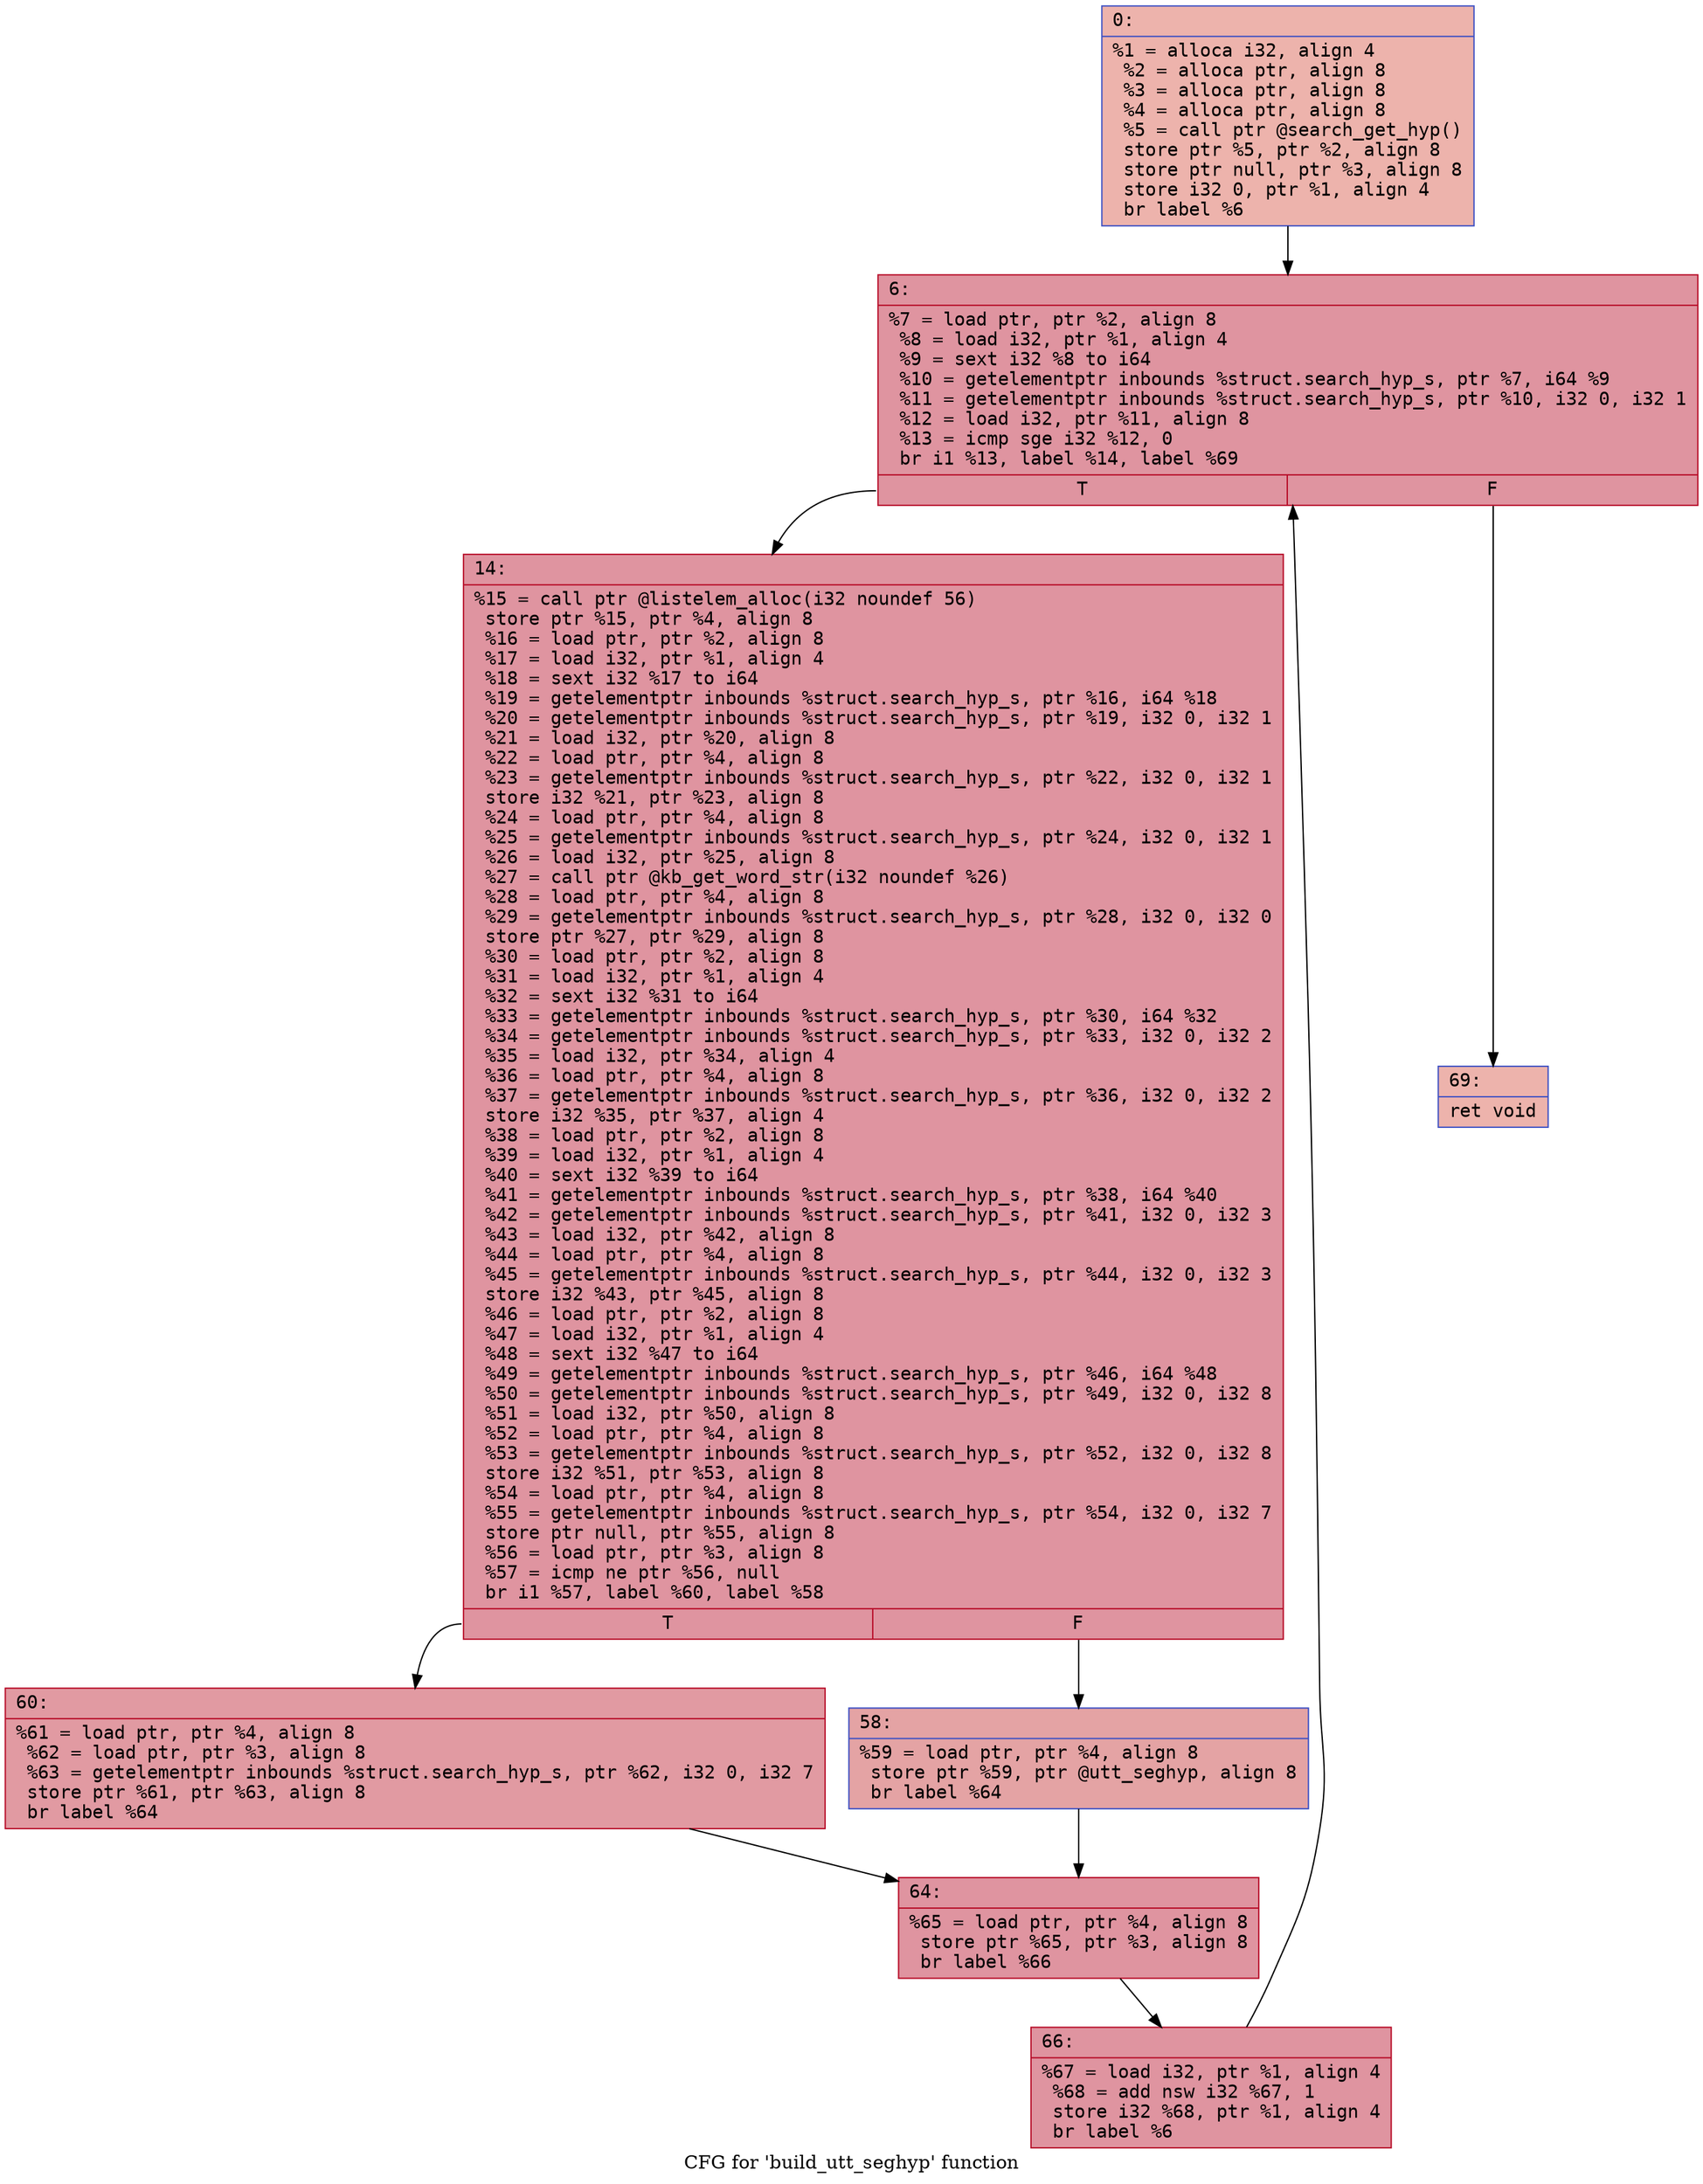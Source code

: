 digraph "CFG for 'build_utt_seghyp' function" {
	label="CFG for 'build_utt_seghyp' function";

	Node0x6000008a0a00 [shape=record,color="#3d50c3ff", style=filled, fillcolor="#d6524470" fontname="Courier",label="{0:\l|  %1 = alloca i32, align 4\l  %2 = alloca ptr, align 8\l  %3 = alloca ptr, align 8\l  %4 = alloca ptr, align 8\l  %5 = call ptr @search_get_hyp()\l  store ptr %5, ptr %2, align 8\l  store ptr null, ptr %3, align 8\l  store i32 0, ptr %1, align 4\l  br label %6\l}"];
	Node0x6000008a0a00 -> Node0x6000008a0a50[tooltip="0 -> 6\nProbability 100.00%" ];
	Node0x6000008a0a50 [shape=record,color="#b70d28ff", style=filled, fillcolor="#b70d2870" fontname="Courier",label="{6:\l|  %7 = load ptr, ptr %2, align 8\l  %8 = load i32, ptr %1, align 4\l  %9 = sext i32 %8 to i64\l  %10 = getelementptr inbounds %struct.search_hyp_s, ptr %7, i64 %9\l  %11 = getelementptr inbounds %struct.search_hyp_s, ptr %10, i32 0, i32 1\l  %12 = load i32, ptr %11, align 8\l  %13 = icmp sge i32 %12, 0\l  br i1 %13, label %14, label %69\l|{<s0>T|<s1>F}}"];
	Node0x6000008a0a50:s0 -> Node0x6000008a0aa0[tooltip="6 -> 14\nProbability 96.88%" ];
	Node0x6000008a0a50:s1 -> Node0x6000008a0c30[tooltip="6 -> 69\nProbability 3.12%" ];
	Node0x6000008a0aa0 [shape=record,color="#b70d28ff", style=filled, fillcolor="#b70d2870" fontname="Courier",label="{14:\l|  %15 = call ptr @listelem_alloc(i32 noundef 56)\l  store ptr %15, ptr %4, align 8\l  %16 = load ptr, ptr %2, align 8\l  %17 = load i32, ptr %1, align 4\l  %18 = sext i32 %17 to i64\l  %19 = getelementptr inbounds %struct.search_hyp_s, ptr %16, i64 %18\l  %20 = getelementptr inbounds %struct.search_hyp_s, ptr %19, i32 0, i32 1\l  %21 = load i32, ptr %20, align 8\l  %22 = load ptr, ptr %4, align 8\l  %23 = getelementptr inbounds %struct.search_hyp_s, ptr %22, i32 0, i32 1\l  store i32 %21, ptr %23, align 8\l  %24 = load ptr, ptr %4, align 8\l  %25 = getelementptr inbounds %struct.search_hyp_s, ptr %24, i32 0, i32 1\l  %26 = load i32, ptr %25, align 8\l  %27 = call ptr @kb_get_word_str(i32 noundef %26)\l  %28 = load ptr, ptr %4, align 8\l  %29 = getelementptr inbounds %struct.search_hyp_s, ptr %28, i32 0, i32 0\l  store ptr %27, ptr %29, align 8\l  %30 = load ptr, ptr %2, align 8\l  %31 = load i32, ptr %1, align 4\l  %32 = sext i32 %31 to i64\l  %33 = getelementptr inbounds %struct.search_hyp_s, ptr %30, i64 %32\l  %34 = getelementptr inbounds %struct.search_hyp_s, ptr %33, i32 0, i32 2\l  %35 = load i32, ptr %34, align 4\l  %36 = load ptr, ptr %4, align 8\l  %37 = getelementptr inbounds %struct.search_hyp_s, ptr %36, i32 0, i32 2\l  store i32 %35, ptr %37, align 4\l  %38 = load ptr, ptr %2, align 8\l  %39 = load i32, ptr %1, align 4\l  %40 = sext i32 %39 to i64\l  %41 = getelementptr inbounds %struct.search_hyp_s, ptr %38, i64 %40\l  %42 = getelementptr inbounds %struct.search_hyp_s, ptr %41, i32 0, i32 3\l  %43 = load i32, ptr %42, align 8\l  %44 = load ptr, ptr %4, align 8\l  %45 = getelementptr inbounds %struct.search_hyp_s, ptr %44, i32 0, i32 3\l  store i32 %43, ptr %45, align 8\l  %46 = load ptr, ptr %2, align 8\l  %47 = load i32, ptr %1, align 4\l  %48 = sext i32 %47 to i64\l  %49 = getelementptr inbounds %struct.search_hyp_s, ptr %46, i64 %48\l  %50 = getelementptr inbounds %struct.search_hyp_s, ptr %49, i32 0, i32 8\l  %51 = load i32, ptr %50, align 8\l  %52 = load ptr, ptr %4, align 8\l  %53 = getelementptr inbounds %struct.search_hyp_s, ptr %52, i32 0, i32 8\l  store i32 %51, ptr %53, align 8\l  %54 = load ptr, ptr %4, align 8\l  %55 = getelementptr inbounds %struct.search_hyp_s, ptr %54, i32 0, i32 7\l  store ptr null, ptr %55, align 8\l  %56 = load ptr, ptr %3, align 8\l  %57 = icmp ne ptr %56, null\l  br i1 %57, label %60, label %58\l|{<s0>T|<s1>F}}"];
	Node0x6000008a0aa0:s0 -> Node0x6000008a0b40[tooltip="14 -> 60\nProbability 62.50%" ];
	Node0x6000008a0aa0:s1 -> Node0x6000008a0af0[tooltip="14 -> 58\nProbability 37.50%" ];
	Node0x6000008a0af0 [shape=record,color="#3d50c3ff", style=filled, fillcolor="#c32e3170" fontname="Courier",label="{58:\l|  %59 = load ptr, ptr %4, align 8\l  store ptr %59, ptr @utt_seghyp, align 8\l  br label %64\l}"];
	Node0x6000008a0af0 -> Node0x6000008a0b90[tooltip="58 -> 64\nProbability 100.00%" ];
	Node0x6000008a0b40 [shape=record,color="#b70d28ff", style=filled, fillcolor="#bb1b2c70" fontname="Courier",label="{60:\l|  %61 = load ptr, ptr %4, align 8\l  %62 = load ptr, ptr %3, align 8\l  %63 = getelementptr inbounds %struct.search_hyp_s, ptr %62, i32 0, i32 7\l  store ptr %61, ptr %63, align 8\l  br label %64\l}"];
	Node0x6000008a0b40 -> Node0x6000008a0b90[tooltip="60 -> 64\nProbability 100.00%" ];
	Node0x6000008a0b90 [shape=record,color="#b70d28ff", style=filled, fillcolor="#b70d2870" fontname="Courier",label="{64:\l|  %65 = load ptr, ptr %4, align 8\l  store ptr %65, ptr %3, align 8\l  br label %66\l}"];
	Node0x6000008a0b90 -> Node0x6000008a0be0[tooltip="64 -> 66\nProbability 100.00%" ];
	Node0x6000008a0be0 [shape=record,color="#b70d28ff", style=filled, fillcolor="#b70d2870" fontname="Courier",label="{66:\l|  %67 = load i32, ptr %1, align 4\l  %68 = add nsw i32 %67, 1\l  store i32 %68, ptr %1, align 4\l  br label %6\l}"];
	Node0x6000008a0be0 -> Node0x6000008a0a50[tooltip="66 -> 6\nProbability 100.00%" ];
	Node0x6000008a0c30 [shape=record,color="#3d50c3ff", style=filled, fillcolor="#d6524470" fontname="Courier",label="{69:\l|  ret void\l}"];
}
